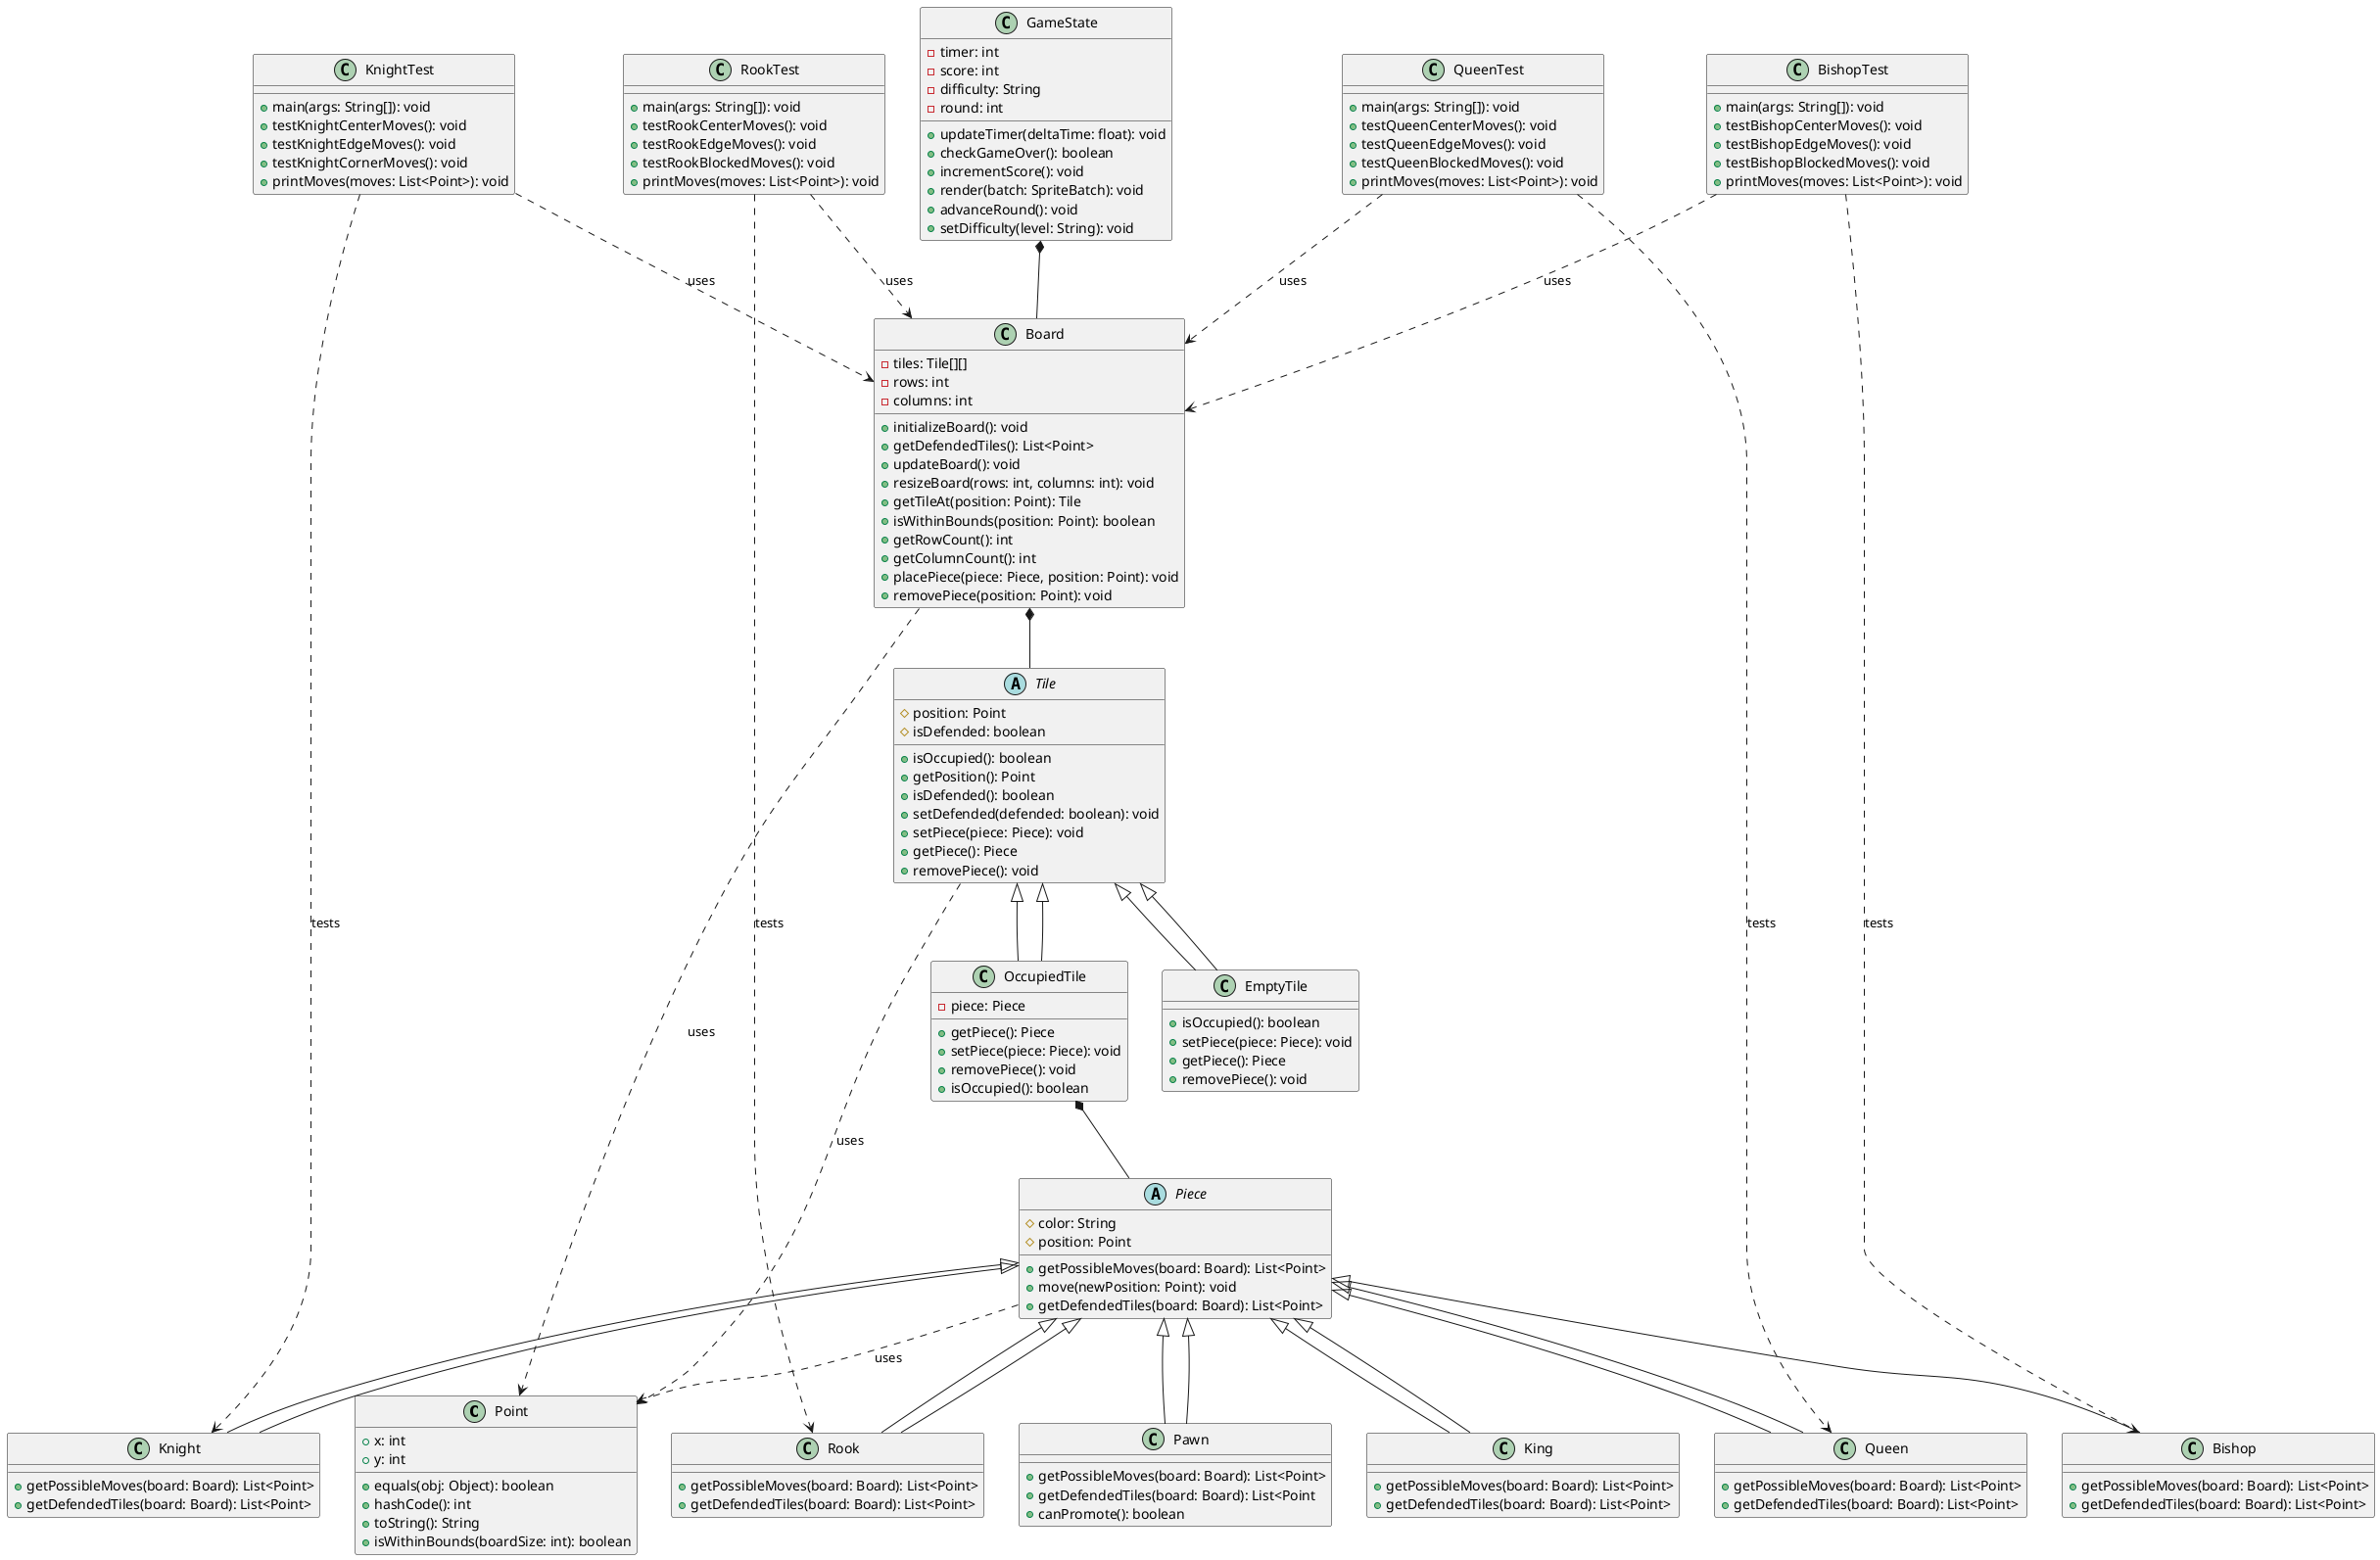 @startuml

class Point {
    +x: int
    +y: int
    +equals(obj: Object): boolean
    +hashCode(): int
    +toString(): String
    +isWithinBounds(boardSize: int): boolean
}

abstract class Tile {
    #position: Point
    #isDefended: boolean
    +isOccupied(): boolean
    +getPosition(): Point
    +isDefended(): boolean
    +setDefended(defended: boolean): void
    +setPiece(piece: Piece): void
    +getPiece(): Piece
    +removePiece(): void
}

class EmptyTile extends Tile {
    +isOccupied(): boolean
    +setPiece(piece: Piece): void
    +getPiece(): Piece
    +removePiece(): void
}

class OccupiedTile extends Tile {
    -piece: Piece
    +getPiece(): Piece
    +setPiece(piece: Piece): void
    +removePiece(): void
    +isOccupied(): boolean
}

abstract class Piece {
    #color: String
    #position: Point
    +getPossibleMoves(board: Board): List<Point>
    +move(newPosition: Point): void
    +getDefendedTiles(board: Board): List<Point>
}

class King extends Piece {
    +getPossibleMoves(board: Board): List<Point>
    +getDefendedTiles(board: Board): List<Point>
}

class Knight extends Piece {
    +getPossibleMoves(board: Board): List<Point>
    +getDefendedTiles(board: Board): List<Point>
}

class Bishop extends Piece {
    +getPossibleMoves(board: Board): List<Point>
    +getDefendedTiles(board: Board): List<Point>
}

class Rook extends Piece {
    +getPossibleMoves(board: Board): List<Point>
    +getDefendedTiles(board: Board): List<Point>
}

class Queen extends Piece {
    +getPossibleMoves(board: Board): List<Point>
    +getDefendedTiles(board: Board): List<Point>
}

class Pawn extends Piece {
    +getPossibleMoves(board: Board): List<Point>
    +getDefendedTiles(board: Board): List<Point
    +canPromote(): boolean
}

class Board {
    -tiles: Tile[][]
    -rows: int
    -columns: int
    +initializeBoard(): void
    +getDefendedTiles(): List<Point>
    +updateBoard(): void
    +resizeBoard(rows: int, columns: int): void
    +getTileAt(position: Point): Tile
    +isWithinBounds(position: Point): boolean
    +getRowCount(): int
    +getColumnCount(): int
    +placePiece(piece: Piece, position: Point): void
    +removePiece(position: Point): void
}

class GameState {
    -timer: int
    -score: int
    -difficulty: String
    -round: int
    +updateTimer(deltaTime: float): void
    +checkGameOver(): boolean
    +incrementScore(): void
    +render(batch: SpriteBatch): void
    +advanceRound(): void
    +setDifficulty(level: String): void
}

class KnightTest {
    +main(args: String[]): void
    +testKnightCenterMoves(): void
    +testKnightEdgeMoves(): void
    +testKnightCornerMoves(): void
    +printMoves(moves: List<Point>): void
}

class RookTest {
    +main(args: String[]): void
    +testRookCenterMoves(): void
    +testRookEdgeMoves(): void
    +testRookBlockedMoves(): void
    +printMoves(moves: List<Point>): void
}

class BishopTest {
    +main(args: String[]): void
    +testBishopCenterMoves(): void
    +testBishopEdgeMoves(): void
    +testBishopBlockedMoves(): void
    +printMoves(moves: List<Point>): void
}

class QueenTest {
    +main(args: String[]): void
    +testQueenCenterMoves(): void
    +testQueenEdgeMoves(): void
    +testQueenBlockedMoves(): void
    +printMoves(moves: List<Point>): void
}

Tile <|-- EmptyTile
Tile <|-- OccupiedTile
OccupiedTile *-- Piece

Piece <|-- King
Piece <|-- Knight
Piece <|-- Rook
Piece <|-- Queen
Piece <|-- Pawn

Board *-- Tile
GameState *-- Board
KnightTest ..> Knight : tests
KnightTest ..> Board : uses
RookTest ..> Rook : tests
RookTest ..> Board : uses
BishopTest ..> Bishop : tests
BishopTest ..> Board : uses
QueenTest ..> Queen : tests
QueenTest ..> Board : uses

Tile ..> Point : uses
Piece ..> Point : uses
Board ..> Point : uses

@enduml
